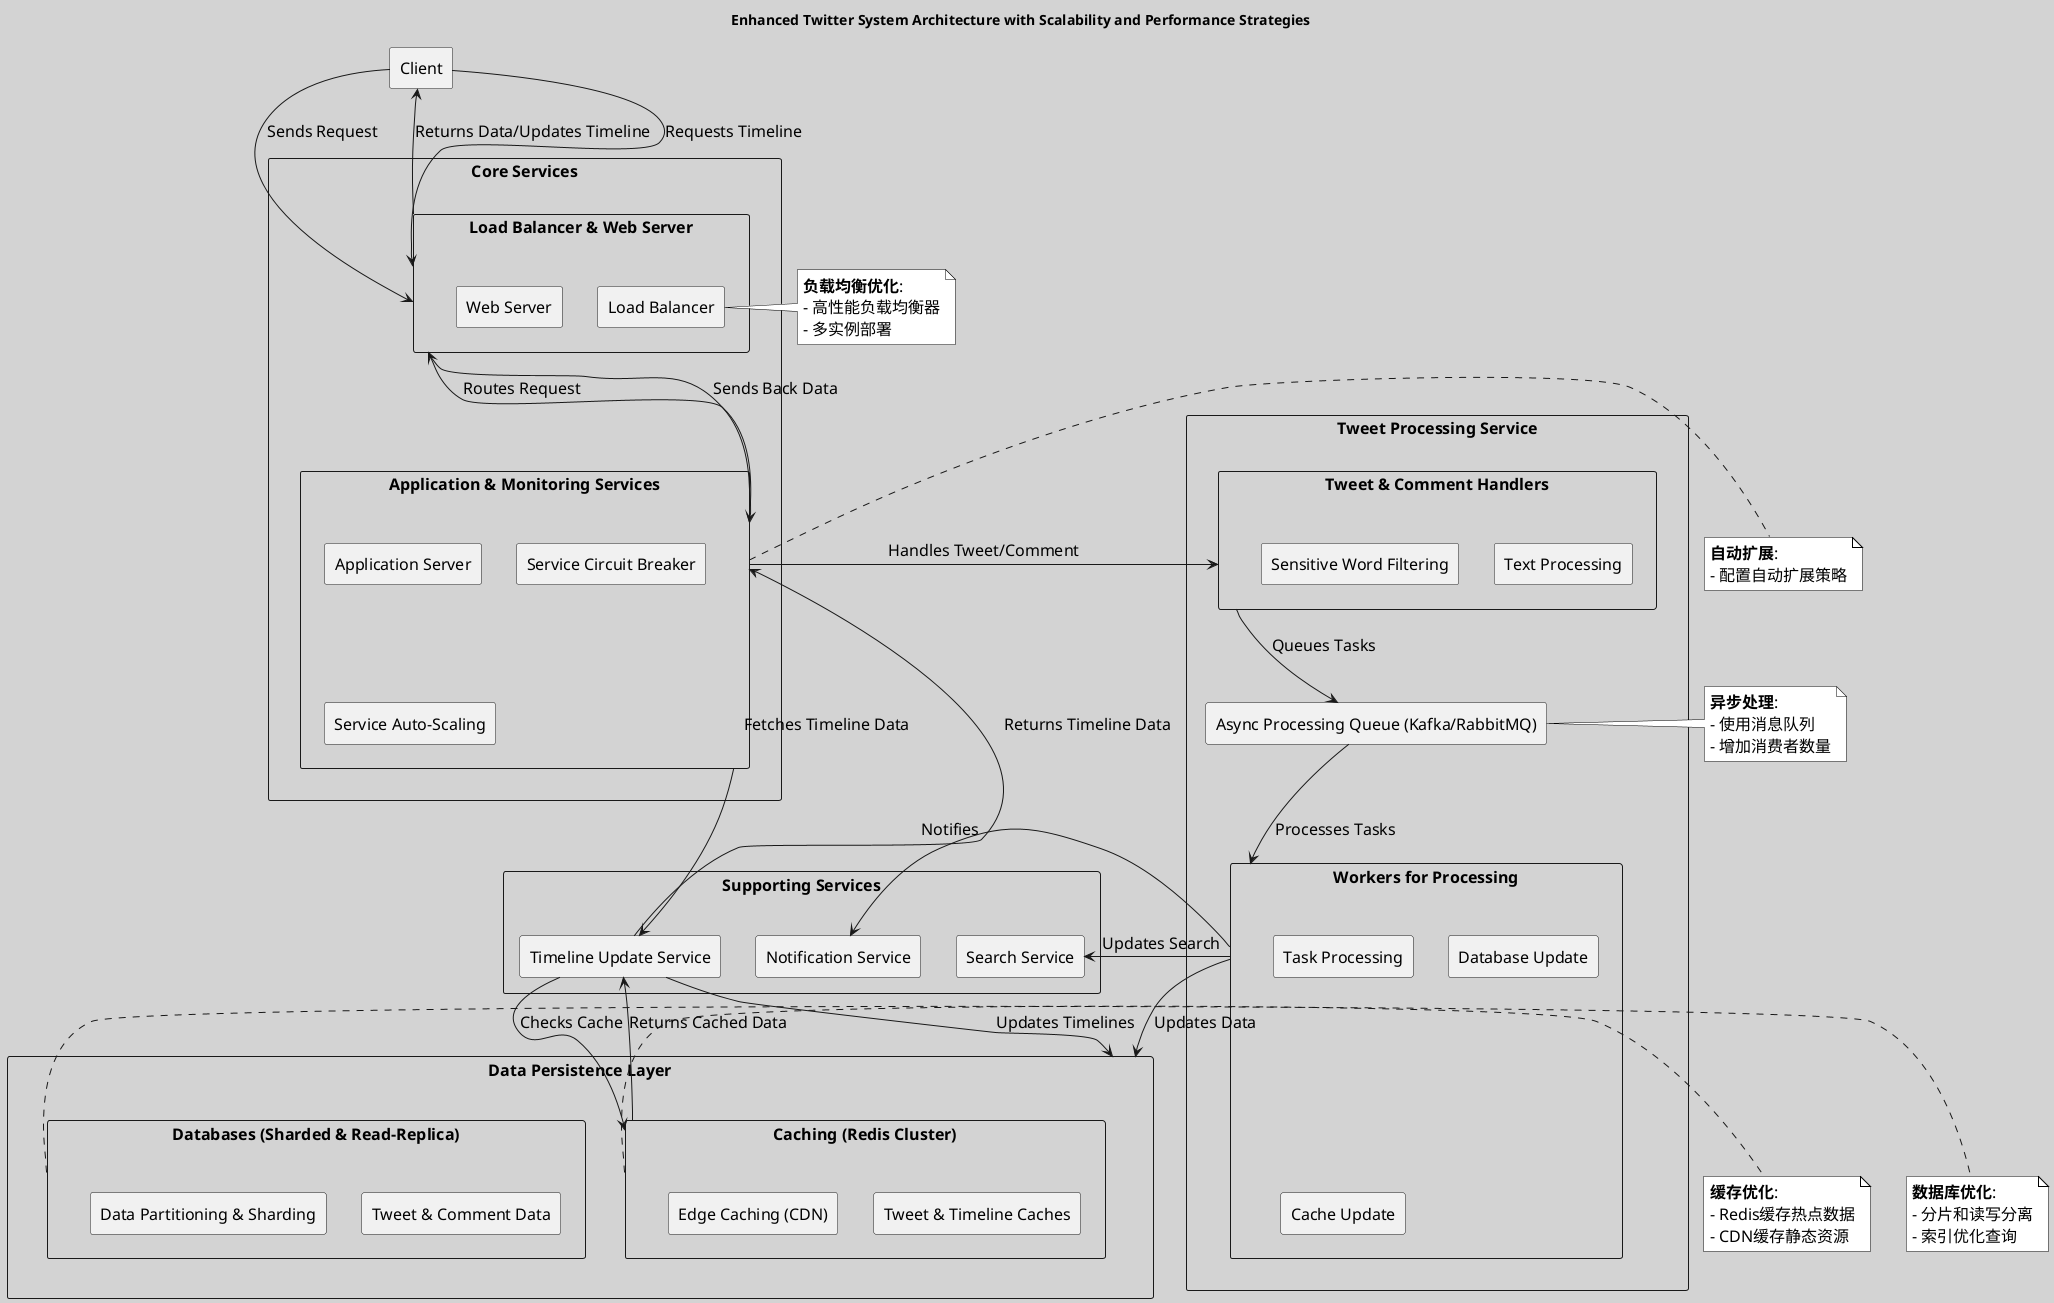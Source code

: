@startuml

skinparam backgroundColor #D3D3D3
skinparam defaultFontName "Arial"
skinparam defaultFontSize 16
skinparam note {
  BackgroundColor #FFFFFF
  BorderColor #000000
  FontSize 16
  FontName "Arial"
}

title Enhanced Twitter System Architecture with Scalability and Performance Strategies

rectangle "Client" as Client

rectangle "Core Services" as Core {
    rectangle "Load Balancer & Web Server" as LBWS {
        rectangle "Load Balancer" as LB
        rectangle "Web Server" as WS
    }
    rectangle "Application & Monitoring Services" as AMS {
        rectangle "Application Server" as AS
        rectangle "Service Circuit Breaker" as SCB
        rectangle "Service Auto-Scaling" as SAS
    }
}

rectangle "Tweet Processing Service" as TPS {
    rectangle "Tweet & Comment Handlers" as TCH {
        rectangle "Text Processing" as TP
        rectangle "Sensitive Word Filtering" as SWF
    }
    rectangle "Async Processing Queue (Kafka/RabbitMQ)" as APQ
    rectangle "Workers for Processing" as Workers {
        rectangle "Task Processing" as TProc
        rectangle "Database Update" as DBU
        rectangle "Cache Update" as CU
    }
}

rectangle "Supporting Services" as SS {
    rectangle "Search Service" as SSrv
    rectangle "Notification Service" as NSrv
    rectangle "Timeline Update Service" as TUS
}

rectangle "Data Persistence Layer" as DPS {
    rectangle "Caching (Redis Cluster)" as Cache {
        rectangle "Tweet & Timeline Caches" as TTC
        rectangle "Edge Caching (CDN)" as EC
    }
    rectangle "Databases (Sharded & Read-Replica)" as DB {
        rectangle "Tweet & Comment Data" as TCD
        rectangle "Data Partitioning & Sharding" as DPSH
    }
}

' Define data flows
Client -down-> LBWS : Sends Request
LBWS -down-> AMS : Routes Request
AMS -right-> TCH : Handles Tweet/Comment
TCH -down-> APQ : Queues Tasks
APQ -down-> Workers : Processes Tasks
Workers -down-> DPS : Updates Data
Workers -left-> SSrv : Updates Search
Workers -left-> NSrv : Notifies
TUS -down-> DPS : Updates Timelines
Client -left-> LBWS : Requests Timeline
AMS -down-> TUS : Fetches Timeline Data
TUS -left-> Cache : Checks Cache
Cache -down-> TUS : Returns Cached Data
TUS -up-> AMS : Returns Timeline Data
AMS -up-> LBWS : Sends Back Data
LBWS -up-> Client : Returns Data/Updates Timeline

' Performance Optimization Notes
note right of LB
  **负载均衡优化**:
  - 高性能负载均衡器
  - 多实例部署
end note

note right of Cache
  **缓存优化**:
  - Redis缓存热点数据
  - CDN缓存静态资源
end note

note right of DB
  **数据库优化**:
  - 分片和读写分离
  - 索引优化查询
end note

note right of APQ
  **异步处理**:
  - 使用消息队列
  - 增加消费者数量
end note

note right of AMS
  **自动扩展**:
  - 配置自动扩展策略
end note

@enduml
